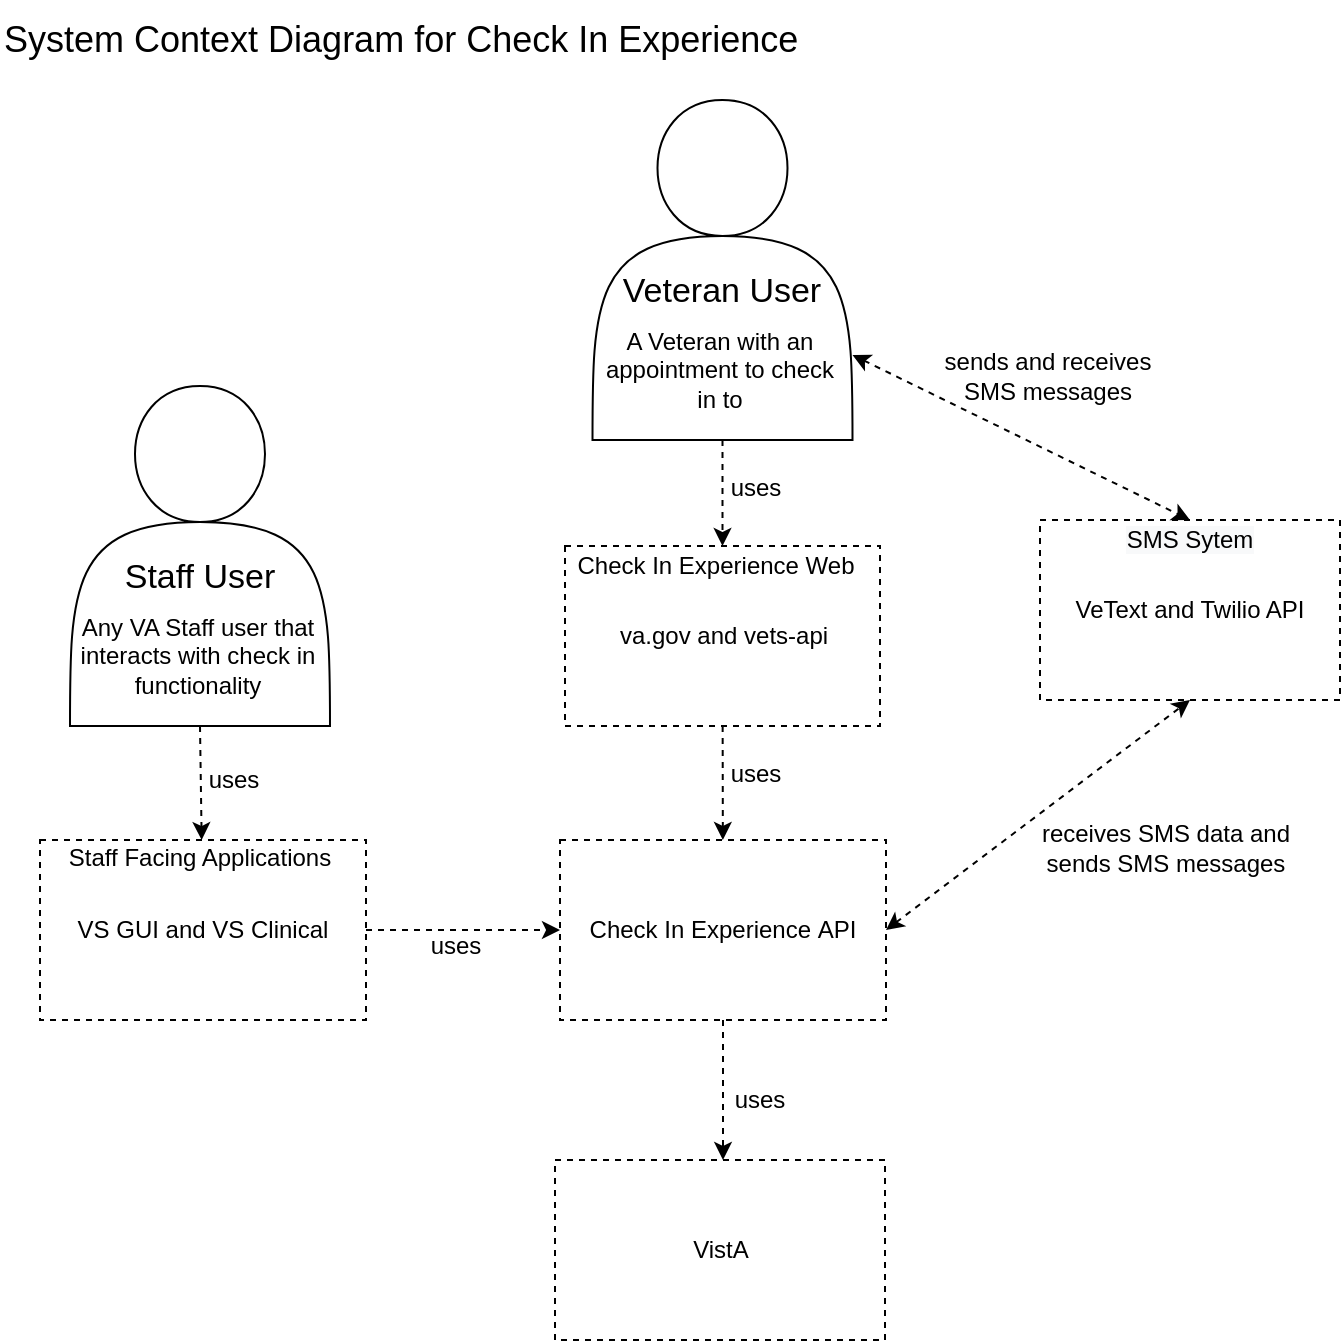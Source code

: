 <mxfile version="13.9.9" type="device"><diagram id="GcFFCStlhtEaanBatz_P" name="Page-1"><mxGraphModel dx="1106" dy="822" grid="1" gridSize="10" guides="1" tooltips="1" connect="1" arrows="1" fold="1" page="1" pageScale="1" pageWidth="850" pageHeight="1100" math="0" shadow="0"><root><mxCell id="0"/><mxCell id="1" parent="0"/><mxCell id="jhq2QiCeA2dvY3EULMUV-1" value="&lt;font style=&quot;font-size: 17px&quot;&gt;&lt;br&gt;Veteran User&lt;/font&gt;" style="shape=actor;whiteSpace=wrap;html=1;" vertex="1" parent="1"><mxGeometry x="336.25" y="70" width="130" height="170" as="geometry"/></mxCell><mxCell id="jhq2QiCeA2dvY3EULMUV-2" value="va.gov and vets-api&lt;br&gt;" style="rounded=0;whiteSpace=wrap;html=1;dashed=1;" vertex="1" parent="1"><mxGeometry x="322.5" y="293" width="157.5" height="90" as="geometry"/></mxCell><mxCell id="jhq2QiCeA2dvY3EULMUV-3" value="VeText and Twilio API" style="rounded=0;whiteSpace=wrap;html=1;dashed=1;" vertex="1" parent="1"><mxGeometry x="560" y="280" width="150" height="90" as="geometry"/></mxCell><mxCell id="jhq2QiCeA2dvY3EULMUV-4" value="&lt;span&gt;Check In Experience&amp;nbsp;API&lt;/span&gt;" style="rounded=0;whiteSpace=wrap;html=1;dashed=1;" vertex="1" parent="1"><mxGeometry x="320" y="440" width="163" height="90" as="geometry"/></mxCell><mxCell id="jhq2QiCeA2dvY3EULMUV-6" value="&lt;font style=&quot;font-size: 18px&quot;&gt;System Context Diagram for Check In Experience&lt;/font&gt;" style="text;html=1;strokeColor=none;fillColor=none;align=left;verticalAlign=middle;whiteSpace=wrap;rounded=0;dashed=1;" vertex="1" parent="1"><mxGeometry x="40" y="20" width="540" height="40" as="geometry"/></mxCell><mxCell id="jhq2QiCeA2dvY3EULMUV-7" value="Check In Experience Web" style="text;html=1;strokeColor=none;fillColor=none;align=center;verticalAlign=middle;whiteSpace=wrap;rounded=0;dashed=1;" vertex="1" parent="1"><mxGeometry x="322.5" y="293" width="150" height="20" as="geometry"/></mxCell><mxCell id="jhq2QiCeA2dvY3EULMUV-9" value="&lt;meta charset=&quot;utf-8&quot;&gt;&lt;span style=&quot;color: rgb(0, 0, 0); font-family: helvetica; font-size: 12px; font-style: normal; font-weight: 400; letter-spacing: normal; text-align: center; text-indent: 0px; text-transform: none; word-spacing: 0px; background-color: rgb(248, 249, 250); display: inline; float: none;&quot;&gt;SMS Sytem&lt;/span&gt;&lt;br style=&quot;color: rgb(0, 0, 0); font-family: helvetica; font-size: 12px; font-style: normal; font-weight: 400; letter-spacing: normal; text-align: center; text-indent: 0px; text-transform: none; word-spacing: 0px; background-color: rgb(248, 249, 250);&quot;&gt;" style="text;html=1;strokeColor=none;fillColor=none;align=center;verticalAlign=middle;whiteSpace=wrap;rounded=0;dashed=1;" vertex="1" parent="1"><mxGeometry x="560" y="280" width="150" height="20" as="geometry"/></mxCell><mxCell id="jhq2QiCeA2dvY3EULMUV-12" value="" style="endArrow=classic;startArrow=classic;html=1;exitX=1;exitY=0.75;exitDx=0;exitDy=0;dashed=1;entryX=0.5;entryY=0;entryDx=0;entryDy=0;" edge="1" parent="1" source="jhq2QiCeA2dvY3EULMUV-1" target="jhq2QiCeA2dvY3EULMUV-9"><mxGeometry width="50" height="50" relative="1" as="geometry"><mxPoint x="540" y="230" as="sourcePoint"/><mxPoint x="590" y="180" as="targetPoint"/></mxGeometry></mxCell><mxCell id="jhq2QiCeA2dvY3EULMUV-13" value="sends and receives SMS messages" style="text;html=1;strokeColor=none;fillColor=none;align=center;verticalAlign=middle;whiteSpace=wrap;rounded=0;dashed=1;" vertex="1" parent="1"><mxGeometry x="509" y="193" width="110" height="30" as="geometry"/></mxCell><mxCell id="jhq2QiCeA2dvY3EULMUV-14" value="" style="endArrow=classic;html=1;dashed=1;exitX=0.5;exitY=1;exitDx=0;exitDy=0;" edge="1" parent="1" source="jhq2QiCeA2dvY3EULMUV-1" target="jhq2QiCeA2dvY3EULMUV-2"><mxGeometry width="50" height="50" relative="1" as="geometry"><mxPoint x="402" y="230" as="sourcePoint"/><mxPoint x="401.5" y="280" as="targetPoint"/></mxGeometry></mxCell><mxCell id="jhq2QiCeA2dvY3EULMUV-15" value="uses" style="text;html=1;strokeColor=none;fillColor=none;align=center;verticalAlign=middle;whiteSpace=wrap;rounded=0;dashed=1;" vertex="1" parent="1"><mxGeometry x="398" y="254" width="40" height="20" as="geometry"/></mxCell><mxCell id="jhq2QiCeA2dvY3EULMUV-18" value="" style="endArrow=classic;startArrow=classic;html=1;exitX=1;exitY=0.5;exitDx=0;exitDy=0;dashed=1;entryX=0.5;entryY=1;entryDx=0;entryDy=0;" edge="1" parent="1" source="jhq2QiCeA2dvY3EULMUV-4" target="jhq2QiCeA2dvY3EULMUV-3"><mxGeometry width="50" height="50" relative="1" as="geometry"><mxPoint x="500" y="420" as="sourcePoint"/><mxPoint x="625.536" y="515" as="targetPoint"/></mxGeometry></mxCell><mxCell id="jhq2QiCeA2dvY3EULMUV-19" value="receives SMS data and sends SMS messages" style="text;html=1;strokeColor=none;fillColor=none;align=center;verticalAlign=middle;whiteSpace=wrap;rounded=0;dashed=1;" vertex="1" parent="1"><mxGeometry x="556" y="429" width="134" height="30" as="geometry"/></mxCell><mxCell id="jhq2QiCeA2dvY3EULMUV-20" value="A Veteran with an appointment to check in to" style="text;html=1;strokeColor=none;fillColor=none;align=center;verticalAlign=middle;whiteSpace=wrap;rounded=0;dashed=1;fontSize=12;" vertex="1" parent="1"><mxGeometry x="340" y="180" width="120" height="50" as="geometry"/></mxCell><mxCell id="jhq2QiCeA2dvY3EULMUV-22" value="" style="endArrow=classic;html=1;dashed=1;" edge="1" parent="1" source="jhq2QiCeA2dvY3EULMUV-2" target="jhq2QiCeA2dvY3EULMUV-4"><mxGeometry width="50" height="50" relative="1" as="geometry"><mxPoint x="401.25" y="383" as="sourcePoint"/><mxPoint x="401.25" y="436" as="targetPoint"/></mxGeometry></mxCell><mxCell id="jhq2QiCeA2dvY3EULMUV-23" value="uses" style="text;html=1;strokeColor=none;fillColor=none;align=center;verticalAlign=middle;whiteSpace=wrap;rounded=0;dashed=1;" vertex="1" parent="1"><mxGeometry x="398" y="397" width="40" height="20" as="geometry"/></mxCell><mxCell id="jhq2QiCeA2dvY3EULMUV-24" value="VS GUI and VS Clinical" style="rounded=0;whiteSpace=wrap;html=1;dashed=1;" vertex="1" parent="1"><mxGeometry x="60" y="440" width="163" height="90" as="geometry"/></mxCell><mxCell id="jhq2QiCeA2dvY3EULMUV-25" value="Staff Facing Applications" style="text;html=1;strokeColor=none;fillColor=none;align=center;verticalAlign=middle;whiteSpace=wrap;rounded=0;dashed=1;fontSize=12;" vertex="1" parent="1"><mxGeometry x="60" y="439" width="160" height="20" as="geometry"/></mxCell><mxCell id="jhq2QiCeA2dvY3EULMUV-26" value="" style="endArrow=classic;html=1;dashed=1;exitX=1;exitY=0.5;exitDx=0;exitDy=0;" edge="1" parent="1" source="jhq2QiCeA2dvY3EULMUV-24" target="jhq2QiCeA2dvY3EULMUV-4"><mxGeometry width="50" height="50" relative="1" as="geometry"><mxPoint x="243.327" y="522" as="sourcePoint"/><mxPoint x="243.423" y="579" as="targetPoint"/></mxGeometry></mxCell><mxCell id="jhq2QiCeA2dvY3EULMUV-27" value="uses" style="text;html=1;strokeColor=none;fillColor=none;align=center;verticalAlign=middle;whiteSpace=wrap;rounded=0;dashed=1;" vertex="1" parent="1"><mxGeometry x="248" y="483" width="40" height="20" as="geometry"/></mxCell><mxCell id="jhq2QiCeA2dvY3EULMUV-29" value="&lt;font style=&quot;font-size: 17px&quot;&gt;&lt;br&gt;Staff User&lt;/font&gt;" style="shape=actor;whiteSpace=wrap;html=1;" vertex="1" parent="1"><mxGeometry x="75" y="213" width="130" height="170" as="geometry"/></mxCell><mxCell id="jhq2QiCeA2dvY3EULMUV-30" value="" style="endArrow=classic;html=1;dashed=1;exitX=0.5;exitY=1;exitDx=0;exitDy=0;" edge="1" parent="1" source="jhq2QiCeA2dvY3EULMUV-29" target="jhq2QiCeA2dvY3EULMUV-24"><mxGeometry width="50" height="50" relative="1" as="geometry"><mxPoint x="140.75" y="366" as="sourcePoint"/><mxPoint x="140" y="429" as="targetPoint"/></mxGeometry></mxCell><mxCell id="jhq2QiCeA2dvY3EULMUV-31" value="uses" style="text;html=1;strokeColor=none;fillColor=none;align=center;verticalAlign=middle;whiteSpace=wrap;rounded=0;dashed=1;" vertex="1" parent="1"><mxGeometry x="136.75" y="400" width="40" height="20" as="geometry"/></mxCell><mxCell id="jhq2QiCeA2dvY3EULMUV-32" value="Any VA Staff user that interacts with check in functionality" style="text;html=1;strokeColor=none;fillColor=none;align=center;verticalAlign=middle;whiteSpace=wrap;rounded=0;dashed=1;fontSize=12;" vertex="1" parent="1"><mxGeometry x="78.75" y="323" width="120" height="50" as="geometry"/></mxCell><mxCell id="jhq2QiCeA2dvY3EULMUV-33" value="VistA" style="rounded=0;whiteSpace=wrap;html=1;dashed=1;" vertex="1" parent="1"><mxGeometry x="317.5" y="600" width="165" height="90" as="geometry"/></mxCell><mxCell id="jhq2QiCeA2dvY3EULMUV-34" value="" style="endArrow=classic;html=1;dashed=1;entryX=0.5;entryY=0;entryDx=0;entryDy=0;" edge="1" parent="1" source="jhq2QiCeA2dvY3EULMUV-4"><mxGeometry width="50" height="50" relative="1" as="geometry"><mxPoint x="401.25" y="530" as="sourcePoint"/><mxPoint x="401.5" y="600" as="targetPoint"/></mxGeometry></mxCell><mxCell id="jhq2QiCeA2dvY3EULMUV-35" value="uses" style="text;html=1;strokeColor=none;fillColor=none;align=center;verticalAlign=middle;whiteSpace=wrap;rounded=0;dashed=1;" vertex="1" parent="1"><mxGeometry x="400" y="560" width="40" height="20" as="geometry"/></mxCell></root></mxGraphModel></diagram></mxfile>